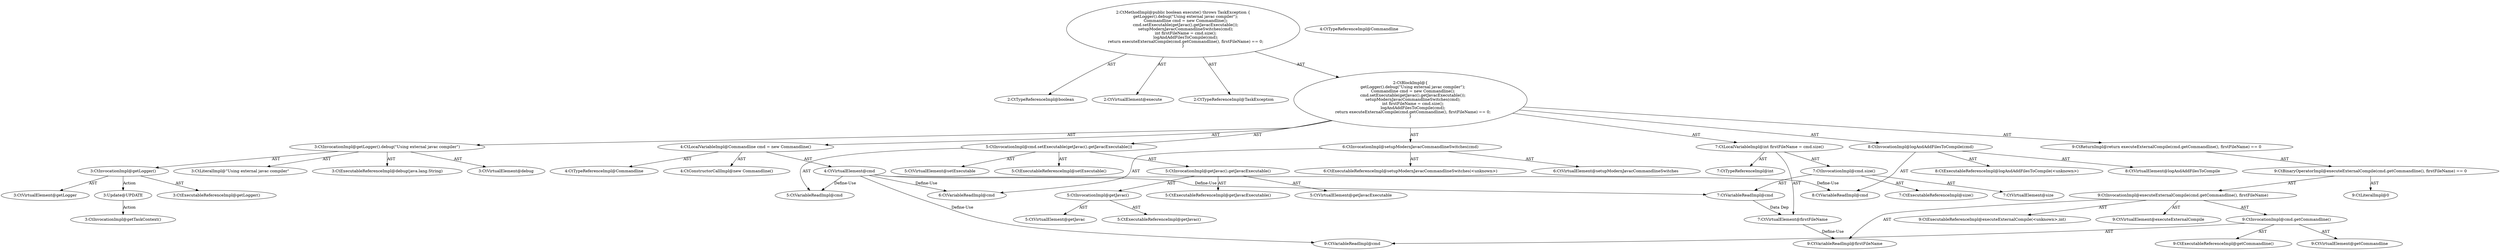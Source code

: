 digraph "execute#?" {
0 [label="2:CtTypeReferenceImpl@boolean" shape=ellipse]
1 [label="2:CtVirtualElement@execute" shape=ellipse]
2 [label="2:CtTypeReferenceImpl@TaskException" shape=ellipse]
3 [label="3:CtExecutableReferenceImpl@debug(java.lang.String)" shape=ellipse]
4 [label="3:CtVirtualElement@debug" shape=ellipse]
5 [label="3:CtExecutableReferenceImpl@getLogger()" shape=ellipse]
6 [label="3:CtVirtualElement@getLogger" shape=ellipse]
7 [label="3:CtInvocationImpl@getLogger()" shape=ellipse]
8 [label="3:CtLiteralImpl@\"Using external javac compiler\"" shape=ellipse]
9 [label="3:CtInvocationImpl@getLogger().debug(\"Using external javac compiler\")" shape=ellipse]
10 [label="4:CtTypeReferenceImpl@Commandline" shape=ellipse]
11 [label="4:CtTypeReferenceImpl@Commandline" shape=ellipse]
12 [label="4:CtConstructorCallImpl@new Commandline()" shape=ellipse]
13 [label="4:CtVirtualElement@cmd" shape=ellipse]
14 [label="4:CtLocalVariableImpl@Commandline cmd = new Commandline()" shape=ellipse]
15 [label="5:CtExecutableReferenceImpl@setExecutable()" shape=ellipse]
16 [label="5:CtVirtualElement@setExecutable" shape=ellipse]
17 [label="5:CtVariableReadImpl@cmd" shape=ellipse]
18 [label="5:CtExecutableReferenceImpl@getJavacExecutable()" shape=ellipse]
19 [label="5:CtVirtualElement@getJavacExecutable" shape=ellipse]
20 [label="5:CtExecutableReferenceImpl@getJavac()" shape=ellipse]
21 [label="5:CtVirtualElement@getJavac" shape=ellipse]
22 [label="5:CtInvocationImpl@getJavac()" shape=ellipse]
23 [label="5:CtInvocationImpl@getJavac().getJavacExecutable()" shape=ellipse]
24 [label="5:CtInvocationImpl@cmd.setExecutable(getJavac().getJavacExecutable())" shape=ellipse]
25 [label="6:CtExecutableReferenceImpl@setupModernJavacCommandlineSwitches(<unknown>)" shape=ellipse]
26 [label="6:CtVirtualElement@setupModernJavacCommandlineSwitches" shape=ellipse]
27 [label="6:CtVariableReadImpl@cmd" shape=ellipse]
28 [label="6:CtInvocationImpl@setupModernJavacCommandlineSwitches(cmd)" shape=ellipse]
29 [label="7:CtTypeReferenceImpl@int" shape=ellipse]
30 [label="7:CtExecutableReferenceImpl@size()" shape=ellipse]
31 [label="7:CtVirtualElement@size" shape=ellipse]
32 [label="7:CtVariableReadImpl@cmd" shape=ellipse]
33 [label="7:CtInvocationImpl@cmd.size()" shape=ellipse]
34 [label="7:CtVirtualElement@firstFileName" shape=ellipse]
35 [label="7:CtLocalVariableImpl@int firstFileName = cmd.size()" shape=ellipse]
36 [label="8:CtExecutableReferenceImpl@logAndAddFilesToCompile(<unknown>)" shape=ellipse]
37 [label="8:CtVirtualElement@logAndAddFilesToCompile" shape=ellipse]
38 [label="8:CtVariableReadImpl@cmd" shape=ellipse]
39 [label="8:CtInvocationImpl@logAndAddFilesToCompile(cmd)" shape=ellipse]
40 [label="9:CtExecutableReferenceImpl@executeExternalCompile(<unknown>,int)" shape=ellipse]
41 [label="9:CtVirtualElement@executeExternalCompile" shape=ellipse]
42 [label="9:CtExecutableReferenceImpl@getCommandline()" shape=ellipse]
43 [label="9:CtVirtualElement@getCommandline" shape=ellipse]
44 [label="9:CtVariableReadImpl@cmd" shape=ellipse]
45 [label="9:CtInvocationImpl@cmd.getCommandline()" shape=ellipse]
46 [label="9:CtVariableReadImpl@firstFileName" shape=ellipse]
47 [label="9:CtInvocationImpl@executeExternalCompile(cmd.getCommandline(), firstFileName)" shape=ellipse]
48 [label="9:CtLiteralImpl@0" shape=ellipse]
49 [label="9:CtBinaryOperatorImpl@executeExternalCompile(cmd.getCommandline(), firstFileName) == 0" shape=ellipse]
50 [label="9:CtReturnImpl@return executeExternalCompile(cmd.getCommandline(), firstFileName) == 0" shape=ellipse]
51 [label="2:CtBlockImpl@\{
    getLogger().debug(\"Using external javac compiler\");
    Commandline cmd = new Commandline();
    cmd.setExecutable(getJavac().getJavacExecutable());
    setupModernJavacCommandlineSwitches(cmd);
    int firstFileName = cmd.size();
    logAndAddFilesToCompile(cmd);
    return executeExternalCompile(cmd.getCommandline(), firstFileName) == 0;
\}" shape=ellipse]
52 [label="2:CtMethodImpl@public boolean execute() throws TaskException \{
    getLogger().debug(\"Using external javac compiler\");
    Commandline cmd = new Commandline();
    cmd.setExecutable(getJavac().getJavacExecutable());
    setupModernJavacCommandlineSwitches(cmd);
    int firstFileName = cmd.size();
    logAndAddFilesToCompile(cmd);
    return executeExternalCompile(cmd.getCommandline(), firstFileName) == 0;
\}" shape=ellipse]
53 [label="3:Update@UPDATE" shape=ellipse]
54 [label="3:CtInvocationImpl@getTaskContext()" shape=ellipse]
7 -> 6 [label="AST"];
7 -> 5 [label="AST"];
7 -> 53 [label="Action"];
9 -> 4 [label="AST"];
9 -> 7 [label="AST"];
9 -> 3 [label="AST"];
9 -> 8 [label="AST"];
13 -> 17 [label="Define-Use"];
13 -> 27 [label="Define-Use"];
13 -> 32 [label="Define-Use"];
13 -> 38 [label="Define-Use"];
13 -> 44 [label="Define-Use"];
14 -> 13 [label="AST"];
14 -> 10 [label="AST"];
14 -> 12 [label="AST"];
22 -> 21 [label="AST"];
22 -> 20 [label="AST"];
23 -> 19 [label="AST"];
23 -> 22 [label="AST"];
23 -> 18 [label="AST"];
24 -> 16 [label="AST"];
24 -> 17 [label="AST"];
24 -> 15 [label="AST"];
24 -> 23 [label="AST"];
28 -> 26 [label="AST"];
28 -> 25 [label="AST"];
28 -> 27 [label="AST"];
32 -> 34 [label="Data Dep"];
33 -> 31 [label="AST"];
33 -> 32 [label="AST"];
33 -> 30 [label="AST"];
34 -> 46 [label="Define-Use"];
35 -> 34 [label="AST"];
35 -> 29 [label="AST"];
35 -> 33 [label="AST"];
39 -> 37 [label="AST"];
39 -> 36 [label="AST"];
39 -> 38 [label="AST"];
45 -> 43 [label="AST"];
45 -> 44 [label="AST"];
45 -> 42 [label="AST"];
47 -> 41 [label="AST"];
47 -> 40 [label="AST"];
47 -> 45 [label="AST"];
47 -> 46 [label="AST"];
49 -> 47 [label="AST"];
49 -> 48 [label="AST"];
50 -> 49 [label="AST"];
51 -> 9 [label="AST"];
51 -> 14 [label="AST"];
51 -> 24 [label="AST"];
51 -> 28 [label="AST"];
51 -> 35 [label="AST"];
51 -> 39 [label="AST"];
51 -> 50 [label="AST"];
52 -> 1 [label="AST"];
52 -> 0 [label="AST"];
52 -> 2 [label="AST"];
52 -> 51 [label="AST"];
53 -> 54 [label="Action"];
}